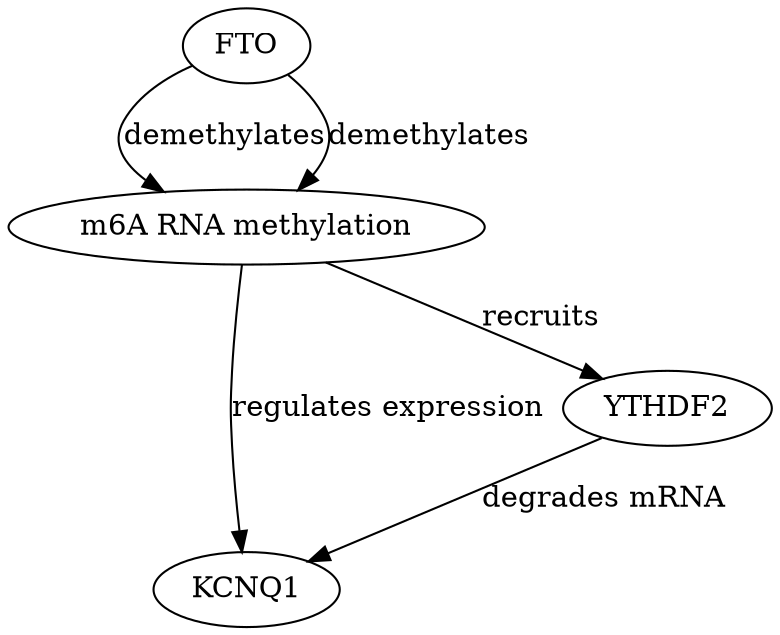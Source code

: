 digraph {
FTO;
"m6A RNA methylation";
KCNQ1;
YTHDF2;
FTO -> "m6A RNA methylation" [key=0, label=demethylates, probability=0.9, evidence="PMID: 20010808"];
FTO -> "m6A RNA methylation" [key=1, label=demethylates, probability=0.9, evidence="PMID: 20010808"];
"m6A RNA methylation" -> KCNQ1 [key=0, label="regulates expression", probability=0.7, evidence="PMID: 30013173"];
"m6A RNA methylation" -> YTHDF2 [key=0, label=recruits, probability=0.8, evidence="PMID: 27602518"];
YTHDF2 -> KCNQ1 [key=0, label="degrades mRNA", probability=0.6, evidence="PMID: 28418038"];
}
